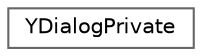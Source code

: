 digraph "Graphical Class Hierarchy"
{
 // LATEX_PDF_SIZE
  bgcolor="transparent";
  edge [fontname=Helvetica,fontsize=10,labelfontname=Helvetica,labelfontsize=10];
  node [fontname=Helvetica,fontsize=10,shape=box,height=0.2,width=0.4];
  rankdir="LR";
  Node0 [id="Node000000",label="YDialogPrivate",height=0.2,width=0.4,color="grey40", fillcolor="white", style="filled",URL="$structYDialogPrivate.html",tooltip=" "];
}
